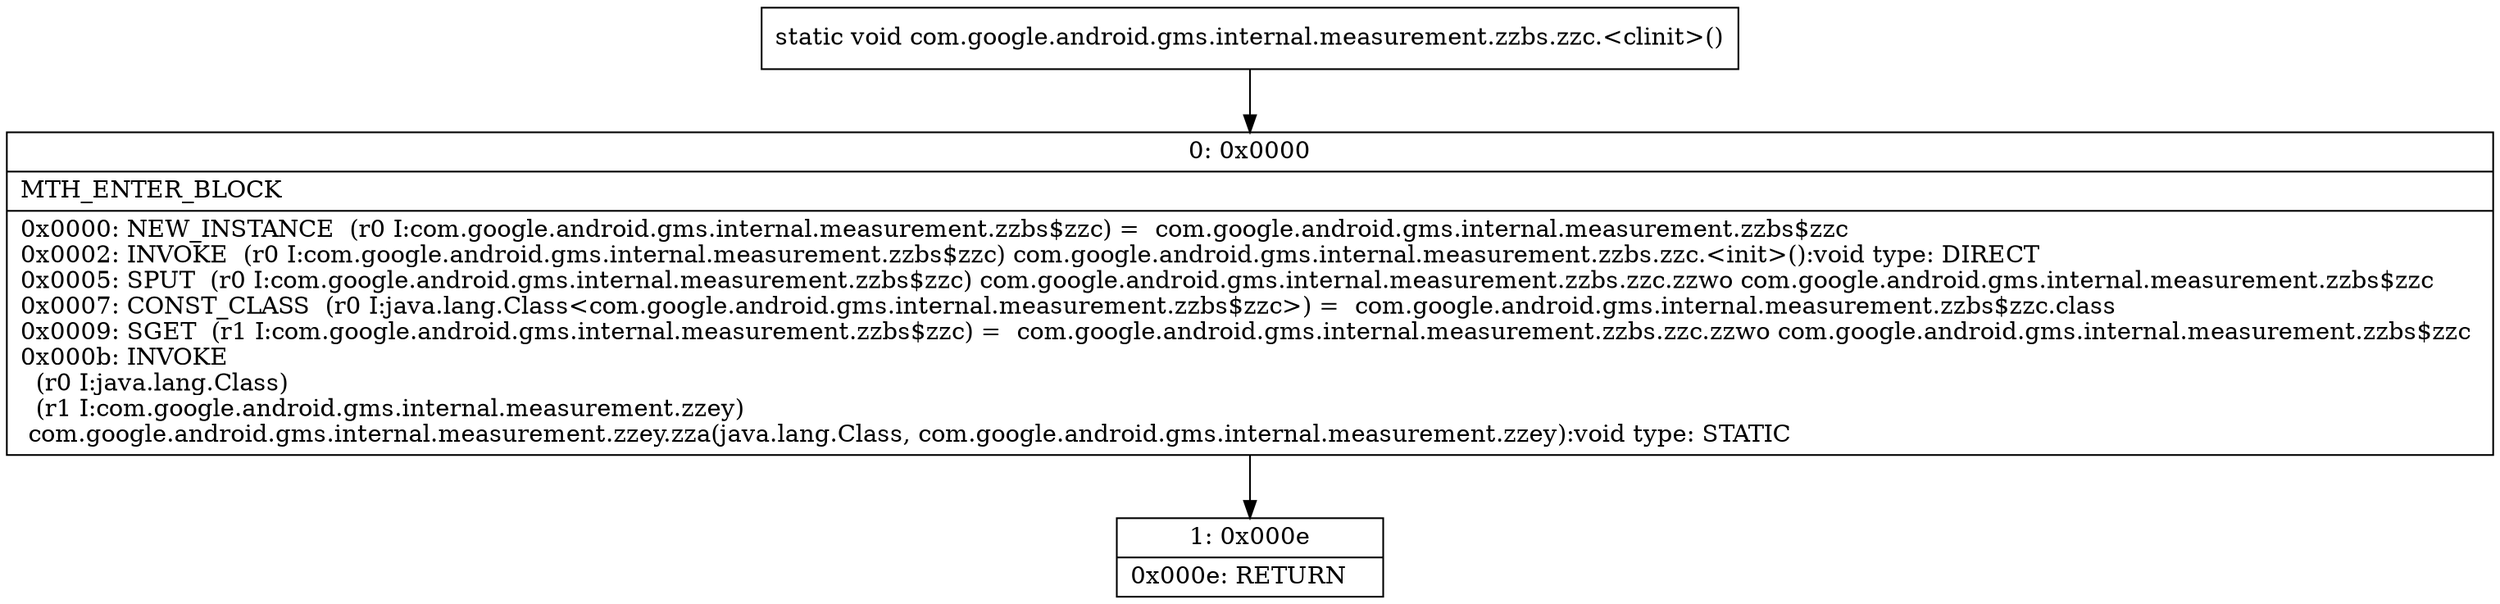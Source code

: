 digraph "CFG forcom.google.android.gms.internal.measurement.zzbs.zzc.\<clinit\>()V" {
Node_0 [shape=record,label="{0\:\ 0x0000|MTH_ENTER_BLOCK\l|0x0000: NEW_INSTANCE  (r0 I:com.google.android.gms.internal.measurement.zzbs$zzc) =  com.google.android.gms.internal.measurement.zzbs$zzc \l0x0002: INVOKE  (r0 I:com.google.android.gms.internal.measurement.zzbs$zzc) com.google.android.gms.internal.measurement.zzbs.zzc.\<init\>():void type: DIRECT \l0x0005: SPUT  (r0 I:com.google.android.gms.internal.measurement.zzbs$zzc) com.google.android.gms.internal.measurement.zzbs.zzc.zzwo com.google.android.gms.internal.measurement.zzbs$zzc \l0x0007: CONST_CLASS  (r0 I:java.lang.Class\<com.google.android.gms.internal.measurement.zzbs$zzc\>) =  com.google.android.gms.internal.measurement.zzbs$zzc.class \l0x0009: SGET  (r1 I:com.google.android.gms.internal.measurement.zzbs$zzc) =  com.google.android.gms.internal.measurement.zzbs.zzc.zzwo com.google.android.gms.internal.measurement.zzbs$zzc \l0x000b: INVOKE  \l  (r0 I:java.lang.Class)\l  (r1 I:com.google.android.gms.internal.measurement.zzey)\l com.google.android.gms.internal.measurement.zzey.zza(java.lang.Class, com.google.android.gms.internal.measurement.zzey):void type: STATIC \l}"];
Node_1 [shape=record,label="{1\:\ 0x000e|0x000e: RETURN   \l}"];
MethodNode[shape=record,label="{static void com.google.android.gms.internal.measurement.zzbs.zzc.\<clinit\>() }"];
MethodNode -> Node_0;
Node_0 -> Node_1;
}

